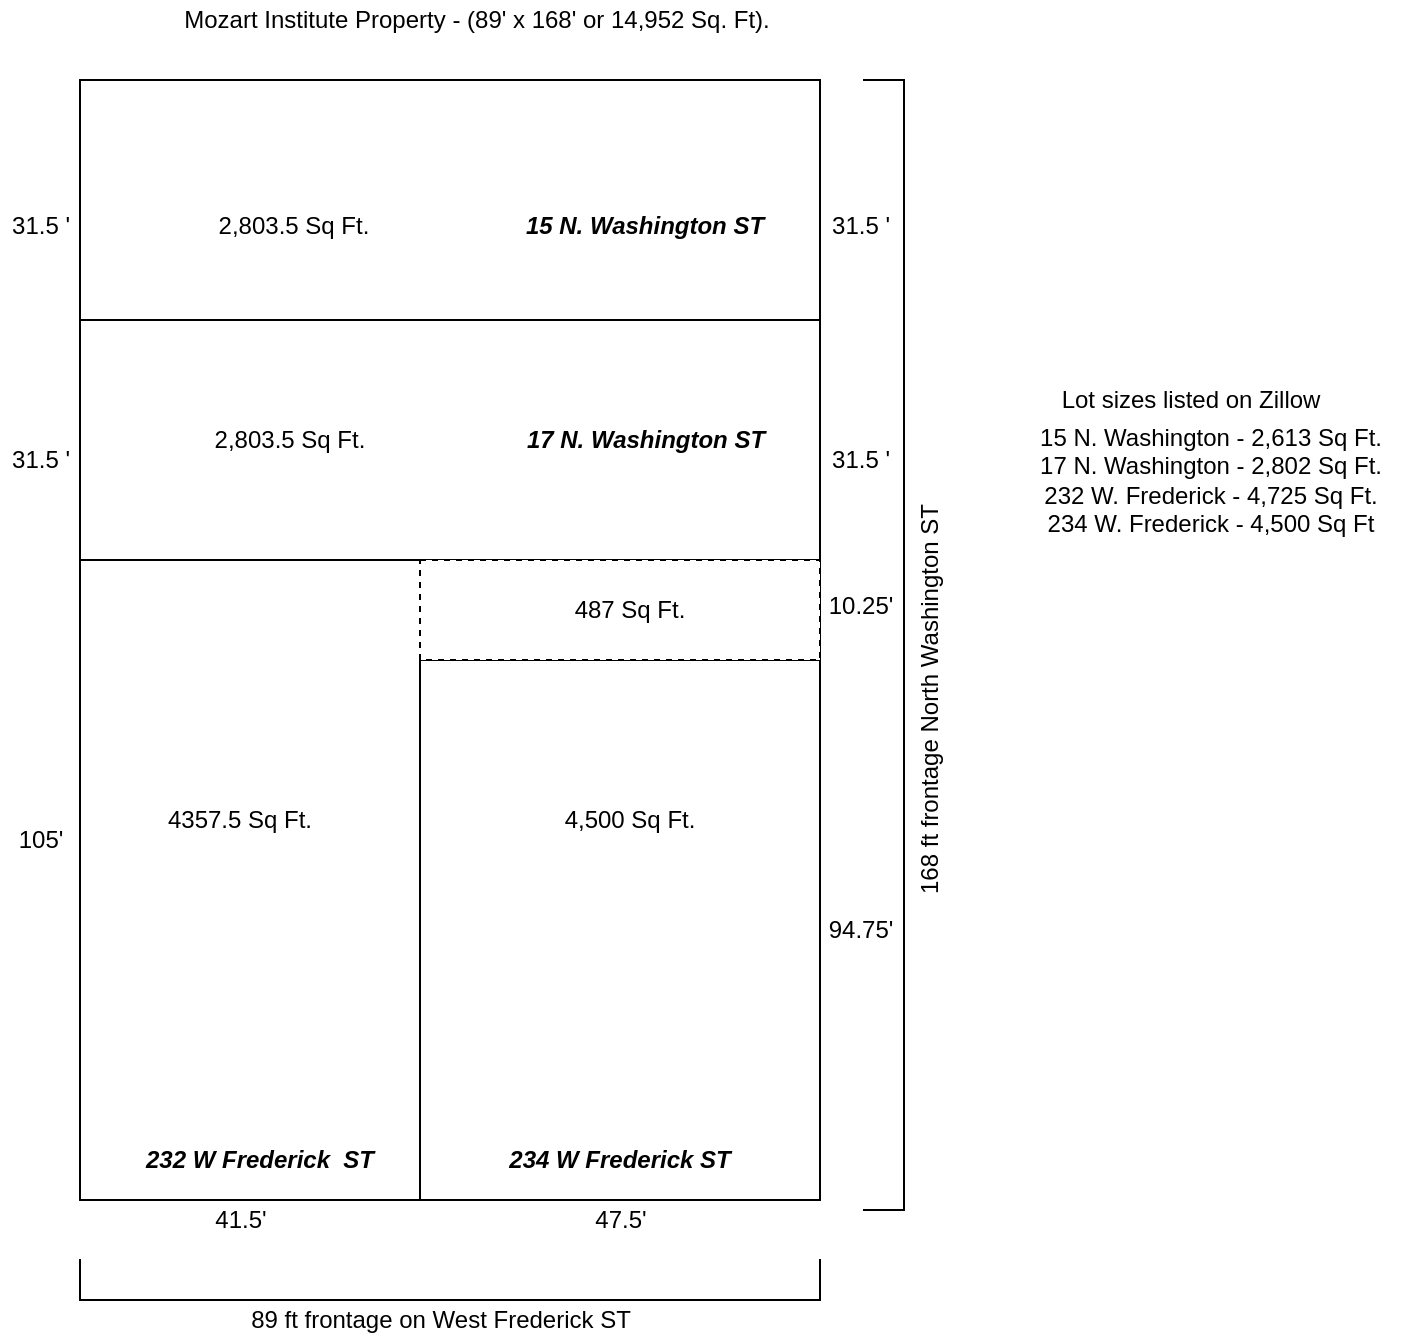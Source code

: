 <mxfile version="14.4.2" type="github">
  <diagram id="_mL21G-IwM7lMuCUSppO" name="Page-1">
    <mxGraphModel dx="1422" dy="762" grid="1" gridSize="10" guides="1" tooltips="1" connect="1" arrows="1" fold="1" page="1" pageScale="1" pageWidth="850" pageHeight="1100" math="0" shadow="0">
      <root>
        <mxCell id="0" />
        <mxCell id="1" parent="0" />
        <mxCell id="X0ODO6UieVCEBn2gRTgO-1" value="" style="rounded=0;whiteSpace=wrap;html=1;" vertex="1" parent="1">
          <mxGeometry x="200" y="40" width="370" height="560" as="geometry" />
        </mxCell>
        <mxCell id="X0ODO6UieVCEBn2gRTgO-2" value="" style="rounded=0;whiteSpace=wrap;html=1;" vertex="1" parent="1">
          <mxGeometry x="200" y="40" width="370" height="120" as="geometry" />
        </mxCell>
        <mxCell id="X0ODO6UieVCEBn2gRTgO-3" value="" style="rounded=0;whiteSpace=wrap;html=1;" vertex="1" parent="1">
          <mxGeometry x="200" y="160" width="370" height="120" as="geometry" />
        </mxCell>
        <mxCell id="X0ODO6UieVCEBn2gRTgO-5" value="" style="rounded=0;whiteSpace=wrap;html=1;" vertex="1" parent="1">
          <mxGeometry x="370" y="330" width="200" height="270" as="geometry" />
        </mxCell>
        <mxCell id="X0ODO6UieVCEBn2gRTgO-6" value="" style="shape=partialRectangle;whiteSpace=wrap;html=1;bottom=1;right=1;left=1;top=0;fillColor=none;routingCenterX=-0.5;" vertex="1" parent="1">
          <mxGeometry x="200" y="630" width="370" height="20" as="geometry" />
        </mxCell>
        <mxCell id="X0ODO6UieVCEBn2gRTgO-7" value="" style="shape=partialRectangle;whiteSpace=wrap;html=1;bottom=1;right=1;left=1;top=0;fillColor=none;routingCenterX=-0.5;rotation=90;flipH=0;flipV=1;" vertex="1" parent="1">
          <mxGeometry x="319.5" y="312.5" width="565" height="20" as="geometry" />
        </mxCell>
        <mxCell id="X0ODO6UieVCEBn2gRTgO-8" value="89 ft frontage on West Frederick ST" style="text;html=1;align=center;verticalAlign=middle;resizable=0;points=[];autosize=1;" vertex="1" parent="1">
          <mxGeometry x="275" y="650" width="210" height="20" as="geometry" />
        </mxCell>
        <mxCell id="X0ODO6UieVCEBn2gRTgO-9" value="168 ft frontage North Washington ST" style="text;html=1;align=center;verticalAlign=middle;resizable=0;points=[];autosize=1;rotation=-90;" vertex="1" parent="1">
          <mxGeometry x="520" y="340" width="210" height="20" as="geometry" />
        </mxCell>
        <mxCell id="X0ODO6UieVCEBn2gRTgO-11" value="31.5 &#39;" style="text;html=1;align=center;verticalAlign=middle;resizable=0;points=[];autosize=1;" vertex="1" parent="1">
          <mxGeometry x="570" y="220" width="40" height="20" as="geometry" />
        </mxCell>
        <mxCell id="X0ODO6UieVCEBn2gRTgO-12" value="31.5 &#39;" style="text;html=1;align=center;verticalAlign=middle;resizable=0;points=[];autosize=1;" vertex="1" parent="1">
          <mxGeometry x="570" y="103" width="40" height="20" as="geometry" />
        </mxCell>
        <mxCell id="X0ODO6UieVCEBn2gRTgO-13" value="94.75&#39;" style="text;html=1;align=center;verticalAlign=middle;resizable=0;points=[];autosize=1;" vertex="1" parent="1">
          <mxGeometry x="565" y="455" width="50" height="20" as="geometry" />
        </mxCell>
        <mxCell id="X0ODO6UieVCEBn2gRTgO-14" value="10.25&#39;" style="text;html=1;align=center;verticalAlign=middle;resizable=0;points=[];autosize=1;" vertex="1" parent="1">
          <mxGeometry x="565" y="292.5" width="50" height="20" as="geometry" />
        </mxCell>
        <mxCell id="X0ODO6UieVCEBn2gRTgO-15" value="47.5&#39;" style="text;html=1;align=center;verticalAlign=middle;resizable=0;points=[];autosize=1;" vertex="1" parent="1">
          <mxGeometry x="450" y="600" width="40" height="20" as="geometry" />
        </mxCell>
        <mxCell id="X0ODO6UieVCEBn2gRTgO-16" value="41.5&#39;" style="text;html=1;align=center;verticalAlign=middle;resizable=0;points=[];autosize=1;" vertex="1" parent="1">
          <mxGeometry x="260" y="600" width="40" height="20" as="geometry" />
        </mxCell>
        <mxCell id="X0ODO6UieVCEBn2gRTgO-17" value="105&#39;" style="text;html=1;align=center;verticalAlign=middle;resizable=0;points=[];autosize=1;" vertex="1" parent="1">
          <mxGeometry x="160" y="410" width="40" height="20" as="geometry" />
        </mxCell>
        <mxCell id="X0ODO6UieVCEBn2gRTgO-18" value="&lt;b&gt;&lt;i&gt;234 W Frederick ST&lt;/i&gt;&lt;/b&gt;" style="text;html=1;strokeColor=none;fillColor=none;align=center;verticalAlign=middle;whiteSpace=wrap;rounded=0;" vertex="1" parent="1">
          <mxGeometry x="410" y="570" width="120" height="20" as="geometry" />
        </mxCell>
        <mxCell id="X0ODO6UieVCEBn2gRTgO-19" value="&lt;b&gt;&lt;i&gt;232 W Frederick&amp;nbsp; ST&lt;/i&gt;&lt;/b&gt;" style="text;html=1;strokeColor=none;fillColor=none;align=center;verticalAlign=middle;whiteSpace=wrap;rounded=0;" vertex="1" parent="1">
          <mxGeometry x="230" y="570" width="120" height="20" as="geometry" />
        </mxCell>
        <mxCell id="X0ODO6UieVCEBn2gRTgO-20" value="&lt;b&gt;&lt;i&gt;17 N. Washington ST&lt;/i&gt;&lt;/b&gt;" style="text;html=1;strokeColor=none;fillColor=none;align=center;verticalAlign=middle;whiteSpace=wrap;rounded=0;" vertex="1" parent="1">
          <mxGeometry x="412.5" y="210" width="140" height="20" as="geometry" />
        </mxCell>
        <mxCell id="X0ODO6UieVCEBn2gRTgO-21" value="31.5 &#39;" style="text;html=1;align=center;verticalAlign=middle;resizable=0;points=[];autosize=1;" vertex="1" parent="1">
          <mxGeometry x="160" y="220" width="40" height="20" as="geometry" />
        </mxCell>
        <mxCell id="X0ODO6UieVCEBn2gRTgO-22" value="31.5 &#39;" style="text;html=1;align=center;verticalAlign=middle;resizable=0;points=[];autosize=1;" vertex="1" parent="1">
          <mxGeometry x="160" y="103" width="40" height="20" as="geometry" />
        </mxCell>
        <mxCell id="X0ODO6UieVCEBn2gRTgO-23" value="4,500 Sq Ft." style="text;html=1;strokeColor=none;fillColor=none;align=center;verticalAlign=middle;whiteSpace=wrap;rounded=0;" vertex="1" parent="1">
          <mxGeometry x="430" y="400" width="90" height="20" as="geometry" />
        </mxCell>
        <mxCell id="X0ODO6UieVCEBn2gRTgO-24" value="&lt;b&gt;&lt;i&gt;15 N. Washington ST&lt;/i&gt;&lt;/b&gt;" style="text;html=1;strokeColor=none;fillColor=none;align=center;verticalAlign=middle;whiteSpace=wrap;rounded=0;" vertex="1" parent="1">
          <mxGeometry x="420" y="103" width="125" height="20" as="geometry" />
        </mxCell>
        <mxCell id="X0ODO6UieVCEBn2gRTgO-28" value="" style="rounded=0;whiteSpace=wrap;html=1;dashed=1;" vertex="1" parent="1">
          <mxGeometry x="370" y="280" width="200" height="50" as="geometry" />
        </mxCell>
        <mxCell id="X0ODO6UieVCEBn2gRTgO-29" value="4357.5 Sq Ft." style="text;html=1;strokeColor=none;fillColor=none;align=center;verticalAlign=middle;whiteSpace=wrap;rounded=0;" vertex="1" parent="1">
          <mxGeometry x="235" y="400" width="90" height="20" as="geometry" />
        </mxCell>
        <mxCell id="X0ODO6UieVCEBn2gRTgO-30" value="487 Sq Ft." style="text;html=1;strokeColor=none;fillColor=none;align=center;verticalAlign=middle;whiteSpace=wrap;rounded=0;" vertex="1" parent="1">
          <mxGeometry x="430" y="295" width="90" height="20" as="geometry" />
        </mxCell>
        <mxCell id="X0ODO6UieVCEBn2gRTgO-31" value="2,803.5 Sq Ft." style="text;html=1;strokeColor=none;fillColor=none;align=center;verticalAlign=middle;whiteSpace=wrap;rounded=0;" vertex="1" parent="1">
          <mxGeometry x="260" y="210" width="90" height="20" as="geometry" />
        </mxCell>
        <mxCell id="X0ODO6UieVCEBn2gRTgO-33" value="2,803.5 Sq Ft." style="text;html=1;strokeColor=none;fillColor=none;align=center;verticalAlign=middle;whiteSpace=wrap;rounded=0;" vertex="1" parent="1">
          <mxGeometry x="262" y="103" width="90" height="20" as="geometry" />
        </mxCell>
        <mxCell id="X0ODO6UieVCEBn2gRTgO-36" value="Mozart Institute Property - (89&#39; x 168&#39; or 14,952 Sq. Ft)." style="text;html=1;align=center;verticalAlign=middle;resizable=0;points=[];autosize=1;" vertex="1" parent="1">
          <mxGeometry x="242.5" width="310" height="20" as="geometry" />
        </mxCell>
        <mxCell id="X0ODO6UieVCEBn2gRTgO-37" value="Lot sizes listed on Zillow" style="text;html=1;align=center;verticalAlign=middle;resizable=0;points=[];autosize=1;" vertex="1" parent="1">
          <mxGeometry x="685" y="190" width="140" height="20" as="geometry" />
        </mxCell>
        <mxCell id="X0ODO6UieVCEBn2gRTgO-38" value="15 N. Washington - 2,613 Sq Ft.&lt;br&gt;17 N. Washington - 2,802 Sq Ft.&lt;br&gt;232 W. Frederick - 4,725 Sq Ft.&lt;br&gt;234 W. Frederick - 4,500 Sq Ft" style="text;html=1;align=center;verticalAlign=middle;resizable=0;points=[];autosize=1;" vertex="1" parent="1">
          <mxGeometry x="670" y="210" width="190" height="60" as="geometry" />
        </mxCell>
      </root>
    </mxGraphModel>
  </diagram>
</mxfile>
